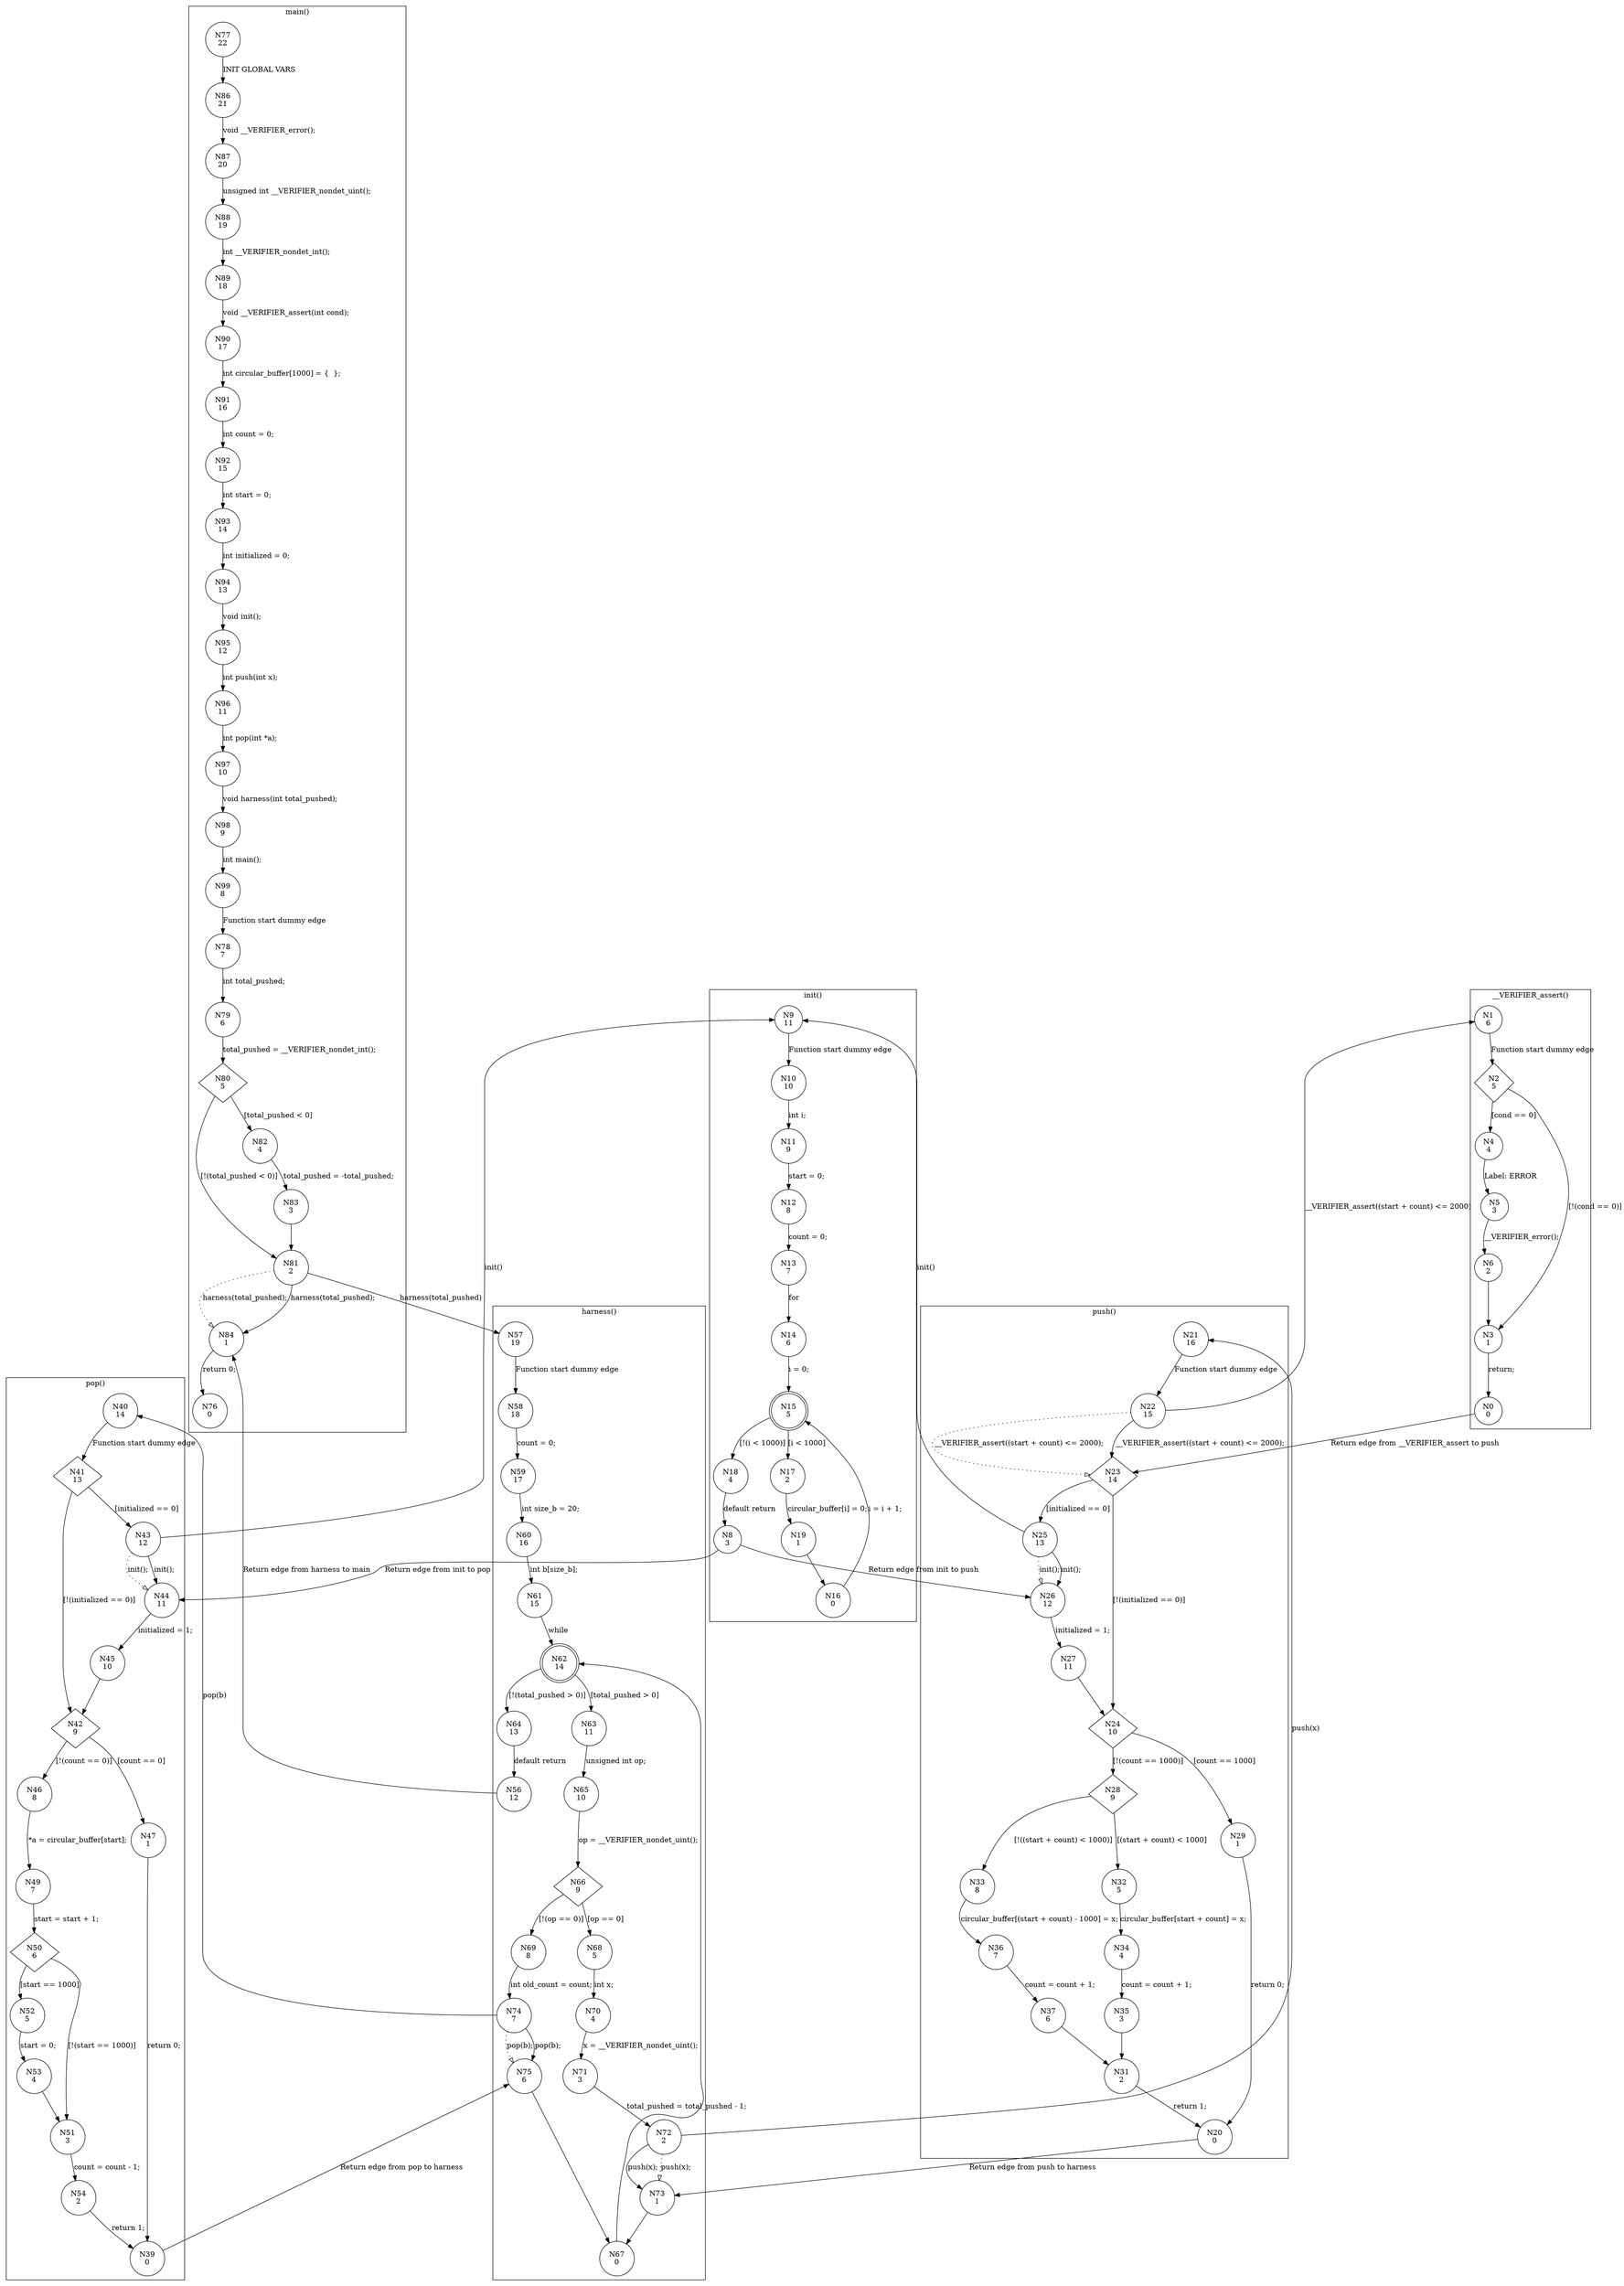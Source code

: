 digraph CFA {
77 [shape="circle" label="N77\n22"]
86 [shape="circle" label="N86\n21"]
87 [shape="circle" label="N87\n20"]
88 [shape="circle" label="N88\n19"]
89 [shape="circle" label="N89\n18"]
90 [shape="circle" label="N90\n17"]
91 [shape="circle" label="N91\n16"]
92 [shape="circle" label="N92\n15"]
93 [shape="circle" label="N93\n14"]
94 [shape="circle" label="N94\n13"]
95 [shape="circle" label="N95\n12"]
96 [shape="circle" label="N96\n11"]
97 [shape="circle" label="N97\n10"]
98 [shape="circle" label="N98\n9"]
99 [shape="circle" label="N99\n8"]
78 [shape="circle" label="N78\n7"]
79 [shape="circle" label="N79\n6"]
80 [shape="diamond" label="N80\n5"]
81 [shape="circle" label="N81\n2"]
57 [shape="circle" label="N57\n19"]
58 [shape="circle" label="N58\n18"]
59 [shape="circle" label="N59\n17"]
60 [shape="circle" label="N60\n16"]
61 [shape="circle" label="N61\n15"]
62 [shape="doublecircle" label="N62\n14"]
64 [shape="circle" label="N64\n13"]
56 [shape="circle" label="N56\n12"]
84 [shape="circle" label="N84\n1"]
76 [shape="circle" label="N76\n0"]
63 [shape="circle" label="N63\n11"]
65 [shape="circle" label="N65\n10"]
66 [shape="diamond" label="N66\n9"]
69 [shape="circle" label="N69\n8"]
74 [shape="circle" label="N74\n7"]
40 [shape="circle" label="N40\n14"]
41 [shape="diamond" label="N41\n13"]
42 [shape="diamond" label="N42\n9"]
46 [shape="circle" label="N46\n8"]
49 [shape="circle" label="N49\n7"]
50 [shape="diamond" label="N50\n6"]
51 [shape="circle" label="N51\n3"]
54 [shape="circle" label="N54\n2"]
39 [shape="circle" label="N39\n0"]
75 [shape="circle" label="N75\n6"]
67 [shape="circle" label="N67\n0"]
52 [shape="circle" label="N52\n5"]
53 [shape="circle" label="N53\n4"]
47 [shape="circle" label="N47\n1"]
43 [shape="circle" label="N43\n12"]
9 [shape="circle" label="N9\n11"]
10 [shape="circle" label="N10\n10"]
11 [shape="circle" label="N11\n9"]
12 [shape="circle" label="N12\n8"]
13 [shape="circle" label="N13\n7"]
14 [shape="circle" label="N14\n6"]
15 [shape="doublecircle" label="N15\n5"]
18 [shape="circle" label="N18\n4"]
8 [shape="circle" label="N8\n3"]
26 [shape="circle" label="N26\n12"]
27 [shape="circle" label="N27\n11"]
24 [shape="diamond" label="N24\n10"]
28 [shape="diamond" label="N28\n9"]
33 [shape="circle" label="N33\n8"]
36 [shape="circle" label="N36\n7"]
37 [shape="circle" label="N37\n6"]
31 [shape="circle" label="N31\n2"]
20 [shape="circle" label="N20\n0"]
73 [shape="circle" label="N73\n1"]
32 [shape="circle" label="N32\n5"]
34 [shape="circle" label="N34\n4"]
35 [shape="circle" label="N35\n3"]
29 [shape="circle" label="N29\n1"]
44 [shape="circle" label="N44\n11"]
45 [shape="circle" label="N45\n10"]
17 [shape="circle" label="N17\n2"]
19 [shape="circle" label="N19\n1"]
16 [shape="circle" label="N16\n0"]
68 [shape="circle" label="N68\n5"]
70 [shape="circle" label="N70\n4"]
71 [shape="circle" label="N71\n3"]
72 [shape="circle" label="N72\n2"]
21 [shape="circle" label="N21\n16"]
22 [shape="circle" label="N22\n15"]
1 [shape="circle" label="N1\n6"]
2 [shape="diamond" label="N2\n5"]
3 [shape="circle" label="N3\n1"]
0 [shape="circle" label="N0\n0"]
23 [shape="diamond" label="N23\n14"]
25 [shape="circle" label="N25\n13"]
4 [shape="circle" label="N4\n4"]
5 [shape="circle" label="N5\n3"]
6 [shape="circle" label="N6\n2"]
82 [shape="circle" label="N82\n4"]
83 [shape="circle" label="N83\n3"]
node [shape="circle"]
subgraph cluster___VERIFIER_assert {
label="__VERIFIER_assert()"
1 -> 2 [label="Function start dummy edge"]
2 -> 4 [label="[cond == 0]"]
2 -> 3 [label="[!(cond == 0)]"]
3 -> 0 [label="return;"]
4 -> 5 [label="Label: ERROR"]
5 -> 6 [label="__VERIFIER_error();"]
6 -> 3 [label=""]}
subgraph cluster_harness {
label="harness()"
57 -> 58 [label="Function start dummy edge"]
58 -> 59 [label="count = 0;"]
59 -> 60 [label="int size_b = 20;"]
60 -> 61 [label="int b[size_b];"]
61 -> 62 [label="while"]
62 -> 63 [label="[total_pushed > 0]"]
62 -> 64 [label="[!(total_pushed > 0)]"]
64 -> 56 [label="default return"]
63 -> 65 [label="unsigned int op;"]
65 -> 66 [label="op = __VERIFIER_nondet_uint();"]
66 -> 68 [label="[op == 0]"]
66 -> 69 [label="[!(op == 0)]"]
69 -> 74 [label="int old_count = count;"]
74 -> 75 [label="pop(b);" style="dotted" arrowhead="empty"]
74 -> 75 [label="pop(b);"]
75 -> 67 [label=""]
67 -> 62 [label=""]
73 -> 67 [label=""]
68 -> 70 [label="int x;"]
70 -> 71 [label="x = __VERIFIER_nondet_uint();"]
71 -> 72 [label="total_pushed = total_pushed - 1;"]
72 -> 73 [label="push(x);" style="dotted" arrowhead="empty"]
72 -> 73 [label="push(x);"]}
subgraph cluster_init {
label="init()"
9 -> 10 [label="Function start dummy edge"]
10 -> 11 [label="int i;"]
11 -> 12 [label="start = 0;"]
12 -> 13 [label="count = 0;"]
13 -> 14 [label="for"]
14 -> 15 [label="i = 0;"]
15 -> 17 [label="[i < 1000]"]
15 -> 18 [label="[!(i < 1000)]"]
18 -> 8 [label="default return"]
17 -> 19 [label="circular_buffer[i] = 0;"]
19 -> 16 [label=""]
16 -> 15 [label="i = i + 1;"]}
subgraph cluster_main {
label="main()"
77 -> 86 [label="INIT GLOBAL VARS"]
86 -> 87 [label="void __VERIFIER_error();"]
87 -> 88 [label="unsigned int __VERIFIER_nondet_uint();"]
88 -> 89 [label="int __VERIFIER_nondet_int();"]
89 -> 90 [label="void __VERIFIER_assert(int cond);"]
90 -> 91 [label="int circular_buffer[1000] = {  };"]
91 -> 92 [label="int count = 0;"]
92 -> 93 [label="int start = 0;"]
93 -> 94 [label="int initialized = 0;"]
94 -> 95 [label="void init();"]
95 -> 96 [label="int push(int x);"]
96 -> 97 [label="int pop(int *a);"]
97 -> 98 [label="void harness(int total_pushed);"]
98 -> 99 [label="int main();"]
99 -> 78 [label="Function start dummy edge"]
78 -> 79 [label="int total_pushed;"]
79 -> 80 [label="total_pushed = __VERIFIER_nondet_int();"]
80 -> 82 [label="[total_pushed < 0]"]
80 -> 81 [label="[!(total_pushed < 0)]"]
81 -> 84 [label="harness(total_pushed);" style="dotted" arrowhead="empty"]
81 -> 84 [label="harness(total_pushed);"]
84 -> 76 [label="return 0;"]
82 -> 83 [label="total_pushed = -total_pushed;"]
83 -> 81 [label=""]}
subgraph cluster_pop {
label="pop()"
40 -> 41 [label="Function start dummy edge"]
41 -> 43 [label="[initialized == 0]"]
41 -> 42 [label="[!(initialized == 0)]"]
42 -> 47 [label="[count == 0]"]
42 -> 46 [label="[!(count == 0)]"]
46 -> 49 [label="*a = circular_buffer[start];"]
49 -> 50 [label="start = start + 1;"]
50 -> 52 [label="[start == 1000]"]
50 -> 51 [label="[!(start == 1000)]"]
51 -> 54 [label="count = count - 1;"]
54 -> 39 [label="return 1;"]
52 -> 53 [label="start = 0;"]
53 -> 51 [label=""]
47 -> 39 [label="return 0;"]
43 -> 44 [label="init();" style="dotted" arrowhead="empty"]
43 -> 44 [label="init();"]
44 -> 45 [label="initialized = 1;"]
45 -> 42 [label=""]}
subgraph cluster_push {
label="push()"
26 -> 27 [label="initialized = 1;"]
27 -> 24 [label=""]
24 -> 29 [label="[count == 1000]"]
24 -> 28 [label="[!(count == 1000)]"]
28 -> 32 [label="[(start + count) < 1000]"]
28 -> 33 [label="[!((start + count) < 1000)]"]
33 -> 36 [label="circular_buffer[(start + count) - 1000] = x;"]
36 -> 37 [label="count = count + 1;"]
37 -> 31 [label=""]
31 -> 20 [label="return 1;"]
32 -> 34 [label="circular_buffer[start + count] = x;"]
34 -> 35 [label="count = count + 1;"]
35 -> 31 [label=""]
29 -> 20 [label="return 0;"]
21 -> 22 [label="Function start dummy edge"]
22 -> 23 [label="__VERIFIER_assert((start + count) <= 2000);" style="dotted" arrowhead="empty"]
22 -> 23 [label="__VERIFIER_assert((start + count) <= 2000);"]
23 -> 25 [label="[initialized == 0]"]
23 -> 24 [label="[!(initialized == 0)]"]
25 -> 26 [label="init();" style="dotted" arrowhead="empty"]
25 -> 26 [label="init();"]}
81 -> 57 [label="harness(total_pushed)"]
56 -> 84 [label="Return edge from harness to main"]
74 -> 40 [label="pop(b)"]
39 -> 75 [label="Return edge from pop to harness"]
43 -> 9 [label="init()"]
8 -> 44 [label="Return edge from init to pop"]
8 -> 26 [label="Return edge from init to push"]
20 -> 73 [label="Return edge from push to harness"]
72 -> 21 [label="push(x)"]
22 -> 1 [label="__VERIFIER_assert((start + count) <= 2000)"]
0 -> 23 [label="Return edge from __VERIFIER_assert to push"]
25 -> 9 [label="init()"]}